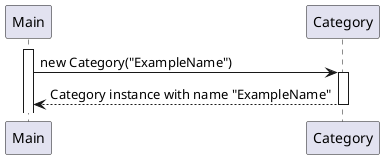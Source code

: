 @startuml
participant "Main" as Main
participant "Category" as Category
activate Main

Main -> Category: new Category("ExampleName")
activate Category
Category --> Main: Category instance with name "ExampleName"
deactivate Category
@enduml

@startuml
participant "Main" as Main
participant "Category" as Category
activate Main

Main -> Category: getName()
activate Category
Category --> Main: "ExampleName"
deactivate Category
@enduml

@startuml
participant ":Main" as Main
participant ":Category" as Category1

activate Main

Main -> Category1: equals(Category2)
activate Category1
alt Same object
    Category1 --> Main: true
else Null or different class
    Category1 --> Main: false
else Same name
    Category1 --> Main: true
else Different name
    Category1 --> Main: false
end
deactivate Category1
@enduml

@startuml
participant "Main" as Main
participant "Category" as Category
activate Main

Main -> Category: toString()
activate Category
Category --> Main: "Category: ExampleName"
deactivate Category
@enduml
